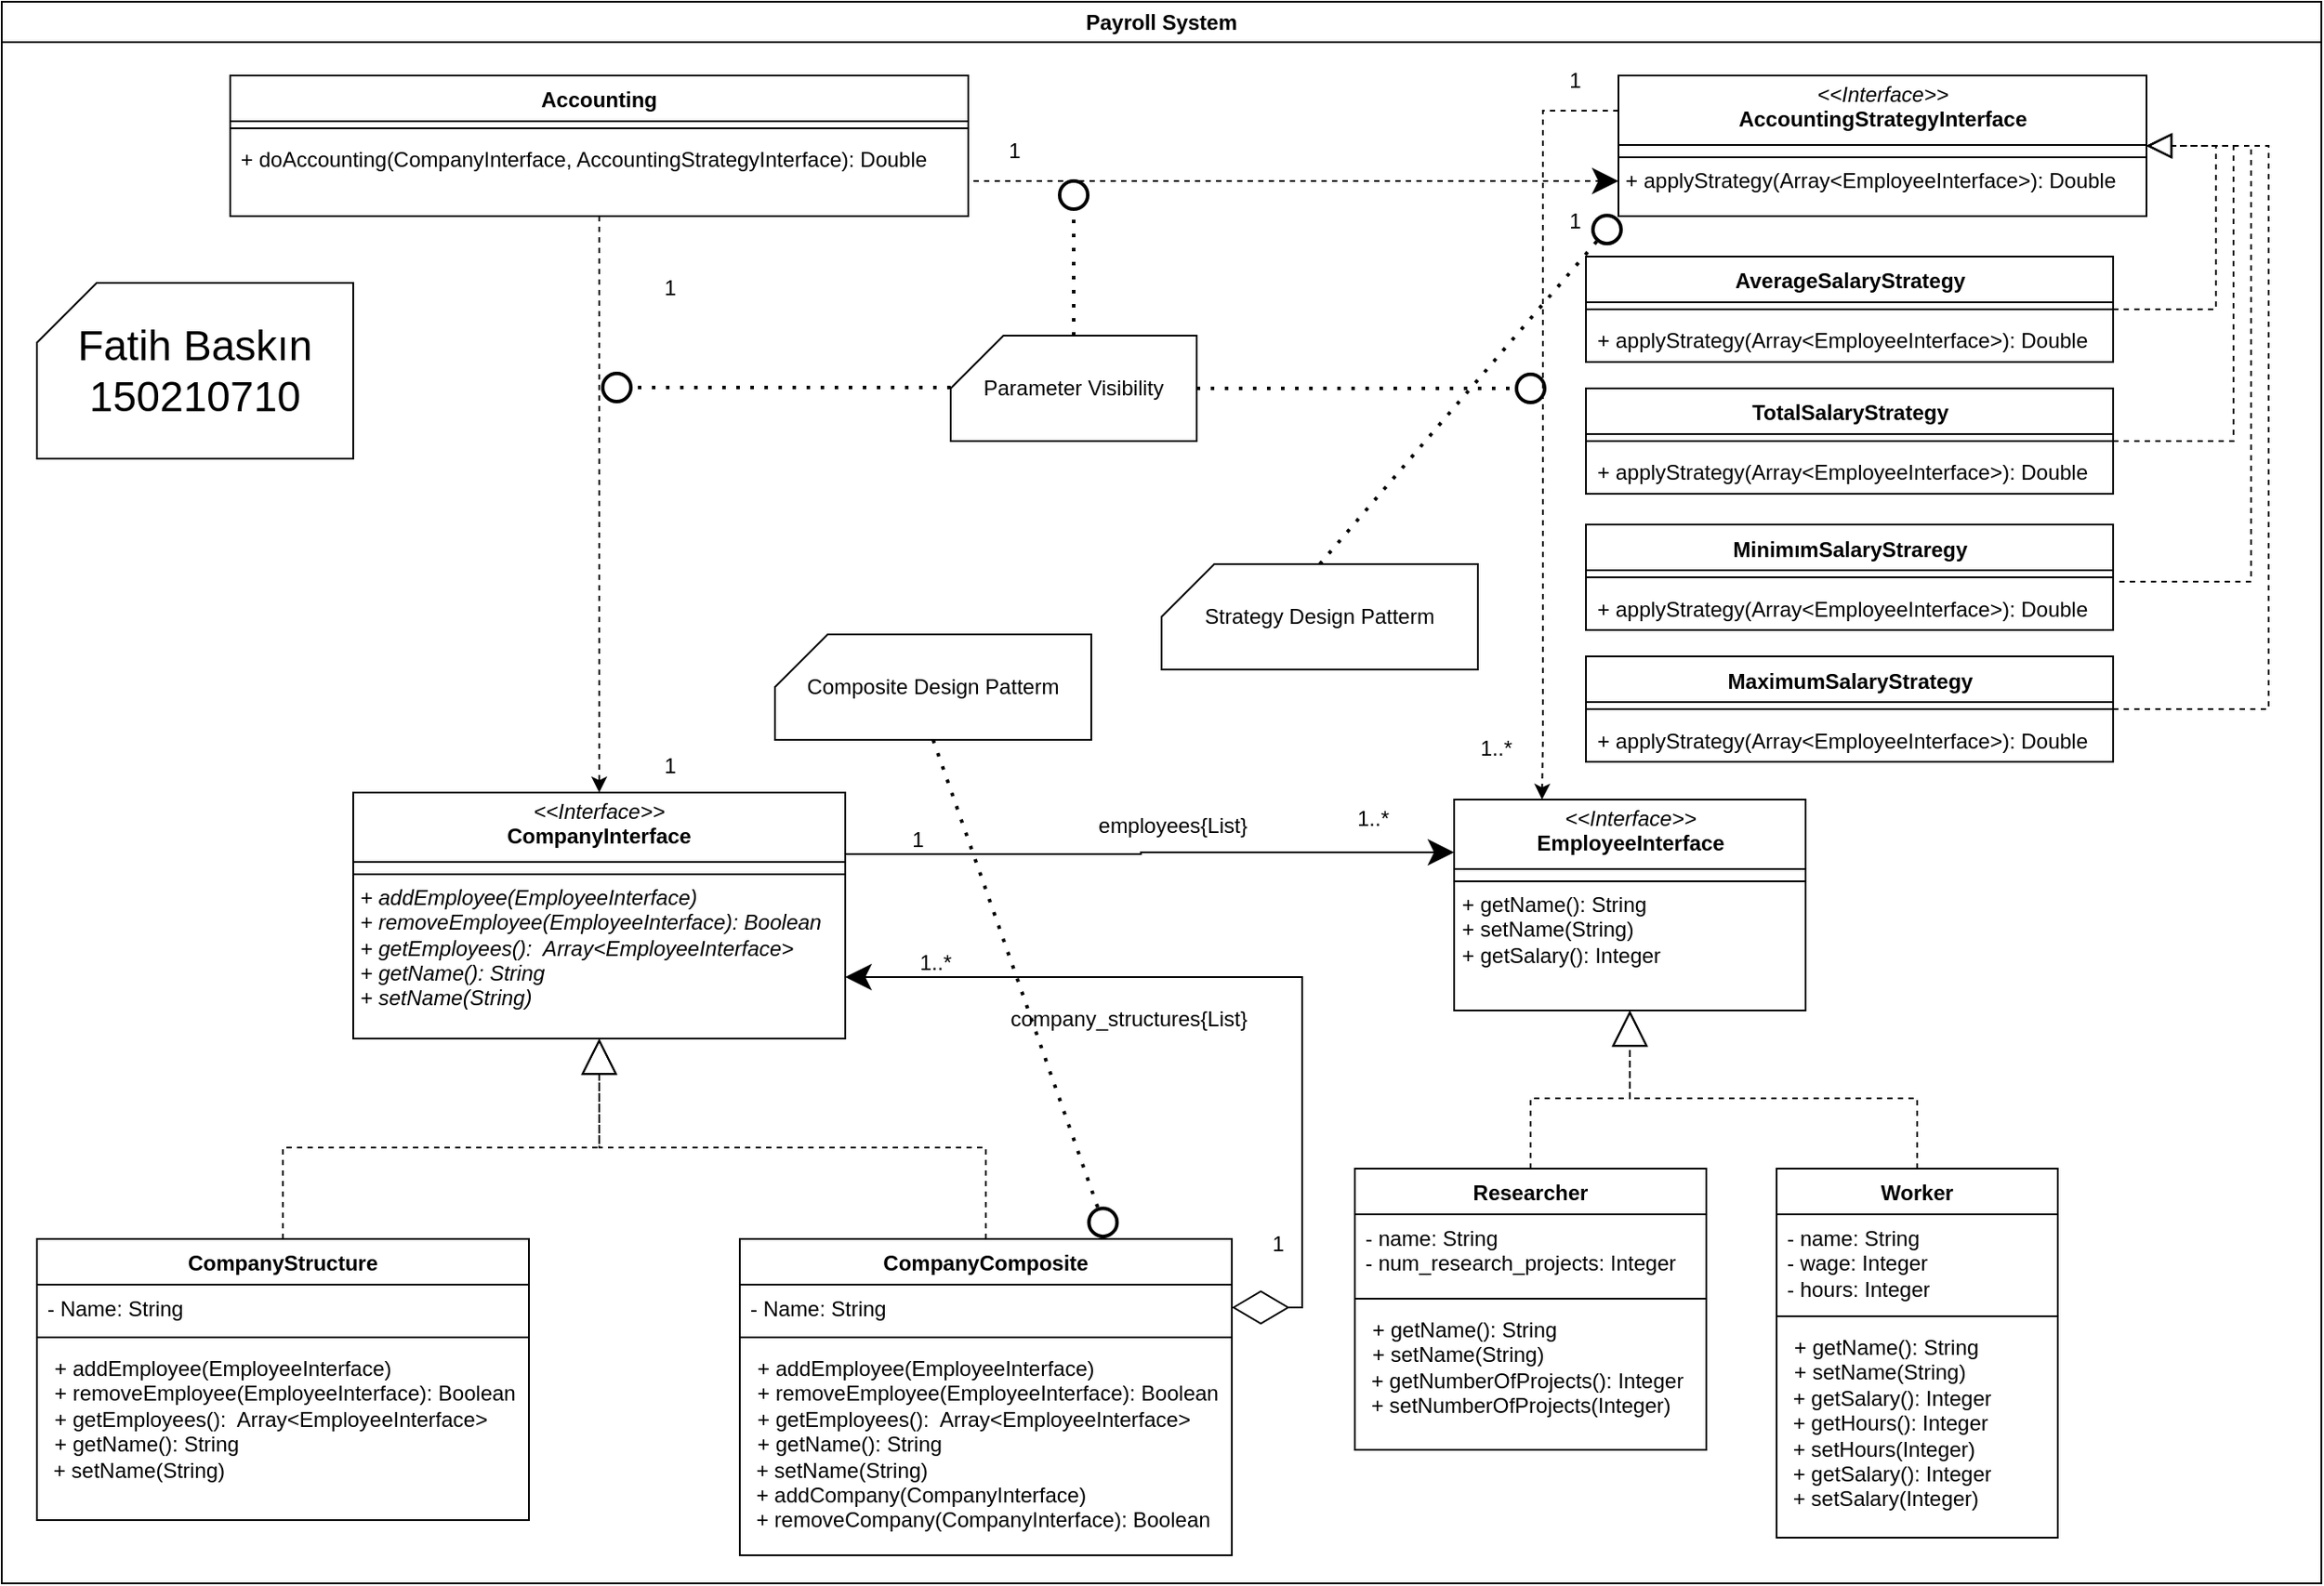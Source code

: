 <mxfile version="24.4.4" type="google">
  <diagram name="Sayfa -1" id="4K7TeuvcbCnwFAYkKFgJ">
    <mxGraphModel grid="1" page="1" gridSize="10" guides="1" tooltips="1" connect="1" arrows="1" fold="1" pageScale="1" pageWidth="827" pageHeight="1169" math="0" shadow="0">
      <root>
        <mxCell id="0" />
        <mxCell id="1" parent="0" />
        <mxCell id="CI_QqTWLjoRGF37UJHZO-28" style="edgeStyle=orthogonalEdgeStyle;rounded=0;orthogonalLoop=1;jettySize=auto;html=1;exitX=1;exitY=0.25;exitDx=0;exitDy=0;entryX=0;entryY=0.25;entryDx=0;entryDy=0;endSize=12;" edge="1" parent="1" source="CI_QqTWLjoRGF37UJHZO-1" target="CI_QqTWLjoRGF37UJHZO-18">
          <mxGeometry relative="1" as="geometry" />
        </mxCell>
        <mxCell id="CI_QqTWLjoRGF37UJHZO-1" value="&lt;p style=&quot;margin:0px;margin-top:4px;text-align:center;&quot;&gt;&lt;i&gt;&amp;lt;&amp;lt;Interface&amp;gt;&amp;gt;&lt;/i&gt;&lt;br&gt;&lt;b&gt;CompanyInterface&lt;/b&gt;&lt;/p&gt;&lt;hr size=&quot;1&quot; style=&quot;border-style:solid;&quot;&gt;&lt;hr size=&quot;1&quot; style=&quot;border-style:solid;&quot;&gt;&lt;p style=&quot;margin:0px;margin-left:4px;&quot;&gt;&lt;i&gt;+ addEmployee(EmployeeInterface)&lt;/i&gt;&lt;/p&gt;&lt;p style=&quot;margin:0px;margin-left:4px;&quot;&gt;&lt;i&gt;+ removeEmployee(EmployeeInterface): Boolean&lt;br&gt;&lt;/i&gt;&lt;/p&gt;&lt;p style=&quot;margin:0px;margin-left:4px;&quot;&gt;&lt;i&gt;+ getEmployees():&amp;nbsp; Array&amp;lt;EmployeeInterface&amp;gt;&lt;/i&gt;&lt;/p&gt;&lt;p style=&quot;margin:0px;margin-left:4px;&quot;&gt;&lt;i&gt;+ getName(): String&lt;/i&gt;&lt;/p&gt;&lt;p style=&quot;margin:0px;margin-left:4px;&quot;&gt;&lt;i&gt;+ setName(String)&lt;/i&gt;&lt;br&gt;&lt;/p&gt;" style="verticalAlign=top;align=left;overflow=fill;html=1;whiteSpace=wrap;" vertex="1" parent="1">
          <mxGeometry x="220" y="830" width="280" height="140" as="geometry" />
        </mxCell>
        <mxCell id="CI_QqTWLjoRGF37UJHZO-13" style="edgeStyle=orthogonalEdgeStyle;rounded=0;orthogonalLoop=1;jettySize=auto;html=1;exitX=0.5;exitY=0;exitDx=0;exitDy=0;entryX=0.5;entryY=1;entryDx=0;entryDy=0;endSize=18;endArrow=block;endFill=0;dashed=1;" edge="1" parent="1" source="CI_QqTWLjoRGF37UJHZO-3" target="CI_QqTWLjoRGF37UJHZO-1">
          <mxGeometry relative="1" as="geometry" />
        </mxCell>
        <mxCell id="CI_QqTWLjoRGF37UJHZO-3" value="CompanyStructure" style="swimlane;fontStyle=1;align=center;verticalAlign=top;childLayout=stackLayout;horizontal=1;startSize=26;horizontalStack=0;resizeParent=1;resizeParentMax=0;resizeLast=0;collapsible=1;marginBottom=0;whiteSpace=wrap;html=1;" vertex="1" parent="1">
          <mxGeometry x="40" y="1084" width="280" height="160" as="geometry" />
        </mxCell>
        <mxCell id="CI_QqTWLjoRGF37UJHZO-4" value="&lt;div&gt;- Name: String&lt;br&gt;&lt;/div&gt;" style="text;strokeColor=none;fillColor=none;align=left;verticalAlign=top;spacingLeft=4;spacingRight=4;overflow=hidden;rotatable=0;points=[[0,0.5],[1,0.5]];portConstraint=eastwest;whiteSpace=wrap;html=1;" vertex="1" parent="CI_QqTWLjoRGF37UJHZO-3">
          <mxGeometry y="26" width="280" height="26" as="geometry" />
        </mxCell>
        <mxCell id="CI_QqTWLjoRGF37UJHZO-5" value="" style="line;strokeWidth=1;fillColor=none;align=left;verticalAlign=middle;spacingTop=-1;spacingLeft=3;spacingRight=3;rotatable=0;labelPosition=right;points=[];portConstraint=eastwest;strokeColor=inherit;" vertex="1" parent="CI_QqTWLjoRGF37UJHZO-3">
          <mxGeometry y="52" width="280" height="8" as="geometry" />
        </mxCell>
        <mxCell id="CI_QqTWLjoRGF37UJHZO-6" value="&lt;p style=&quot;margin:0px;margin-left:4px;&quot;&gt;+ addEmployee(EmployeeInterface)&lt;/p&gt;&lt;p style=&quot;margin:0px;margin-left:4px;&quot;&gt;+ removeEmployee(EmployeeInterface): Boolean&lt;br&gt;&lt;/p&gt;&lt;p style=&quot;margin:0px;margin-left:4px;&quot;&gt;+ getEmployees():&amp;nbsp; Array&amp;lt;EmployeeInterface&amp;gt;&lt;/p&gt;&lt;p style=&quot;margin:0px;margin-left:4px;&quot;&gt;+ getName(): String&lt;/p&gt;&amp;nbsp;+ setName(String)" style="text;strokeColor=none;fillColor=none;align=left;verticalAlign=top;spacingLeft=4;spacingRight=4;overflow=hidden;rotatable=0;points=[[0,0.5],[1,0.5]];portConstraint=eastwest;whiteSpace=wrap;html=1;" vertex="1" parent="CI_QqTWLjoRGF37UJHZO-3">
          <mxGeometry y="60" width="280" height="100" as="geometry" />
        </mxCell>
        <mxCell id="CI_QqTWLjoRGF37UJHZO-12" style="edgeStyle=orthogonalEdgeStyle;rounded=0;orthogonalLoop=1;jettySize=auto;html=1;exitX=0.5;exitY=0;exitDx=0;exitDy=0;endSize=18;endArrow=block;endFill=0;dashed=1;" edge="1" parent="1" source="CI_QqTWLjoRGF37UJHZO-7" target="CI_QqTWLjoRGF37UJHZO-1">
          <mxGeometry relative="1" as="geometry" />
        </mxCell>
        <mxCell id="CI_QqTWLjoRGF37UJHZO-7" value="CompanyComposite" style="swimlane;fontStyle=1;align=center;verticalAlign=top;childLayout=stackLayout;horizontal=1;startSize=26;horizontalStack=0;resizeParent=1;resizeParentMax=0;resizeLast=0;collapsible=1;marginBottom=0;whiteSpace=wrap;html=1;" vertex="1" parent="1">
          <mxGeometry x="440" y="1084" width="280" height="180" as="geometry" />
        </mxCell>
        <mxCell id="CI_QqTWLjoRGF37UJHZO-8" value="&lt;div&gt;- Name: String&lt;br&gt;&lt;/div&gt;" style="text;strokeColor=none;fillColor=none;align=left;verticalAlign=top;spacingLeft=4;spacingRight=4;overflow=hidden;rotatable=0;points=[[0,0.5],[1,0.5]];portConstraint=eastwest;whiteSpace=wrap;html=1;" vertex="1" parent="CI_QqTWLjoRGF37UJHZO-7">
          <mxGeometry y="26" width="280" height="26" as="geometry" />
        </mxCell>
        <mxCell id="CI_QqTWLjoRGF37UJHZO-9" value="" style="line;strokeWidth=1;fillColor=none;align=left;verticalAlign=middle;spacingTop=-1;spacingLeft=3;spacingRight=3;rotatable=0;labelPosition=right;points=[];portConstraint=eastwest;strokeColor=inherit;" vertex="1" parent="CI_QqTWLjoRGF37UJHZO-7">
          <mxGeometry y="52" width="280" height="8" as="geometry" />
        </mxCell>
        <mxCell id="CI_QqTWLjoRGF37UJHZO-10" value="&lt;p style=&quot;margin:0px;margin-left:4px;&quot;&gt;+ addEmployee(EmployeeInterface)&lt;/p&gt;&lt;p style=&quot;margin:0px;margin-left:4px;&quot;&gt;+ removeEmployee(EmployeeInterface): Boolean&lt;br&gt;&lt;/p&gt;&lt;p style=&quot;margin:0px;margin-left:4px;&quot;&gt;+ getEmployees():&amp;nbsp; Array&amp;lt;EmployeeInterface&amp;gt;&lt;/p&gt;&lt;p style=&quot;margin:0px;margin-left:4px;&quot;&gt;+ getName(): String&lt;/p&gt;&lt;div&gt;&amp;nbsp;+ setName(String)&lt;/div&gt;&lt;div&gt;&amp;nbsp;+ addCompany(CompanyInterface)&lt;/div&gt;&lt;div&gt;&amp;nbsp;+ removeCompany(CompanyInterface): Boolean&lt;br&gt;&lt;/div&gt;" style="text;strokeColor=none;fillColor=none;align=left;verticalAlign=top;spacingLeft=4;spacingRight=4;overflow=hidden;rotatable=0;points=[[0,0.5],[1,0.5]];portConstraint=eastwest;whiteSpace=wrap;html=1;" vertex="1" parent="CI_QqTWLjoRGF37UJHZO-7">
          <mxGeometry y="60" width="280" height="120" as="geometry" />
        </mxCell>
        <mxCell id="CI_QqTWLjoRGF37UJHZO-14" style="edgeStyle=orthogonalEdgeStyle;rounded=0;orthogonalLoop=1;jettySize=auto;html=1;exitX=1;exitY=0.5;exitDx=0;exitDy=0;entryX=1;entryY=0.75;entryDx=0;entryDy=0;startArrow=diamondThin;startFill=0;startSize=30;strokeWidth=1;endSize=12;" edge="1" parent="1" source="CI_QqTWLjoRGF37UJHZO-8" target="CI_QqTWLjoRGF37UJHZO-1">
          <mxGeometry relative="1" as="geometry" />
        </mxCell>
        <mxCell id="CI_QqTWLjoRGF37UJHZO-15" value="1..*" style="text;html=1;align=center;verticalAlign=middle;resizable=0;points=[];autosize=1;strokeColor=none;fillColor=none;" vertex="1" parent="1">
          <mxGeometry x="531" y="912" width="40" height="30" as="geometry" />
        </mxCell>
        <mxCell id="CI_QqTWLjoRGF37UJHZO-16" value="company_structures{List}" style="text;html=1;align=center;verticalAlign=middle;resizable=0;points=[];autosize=1;strokeColor=none;fillColor=none;" vertex="1" parent="1">
          <mxGeometry x="581" y="944" width="160" height="30" as="geometry" />
        </mxCell>
        <mxCell id="CI_QqTWLjoRGF37UJHZO-18" value="&lt;p style=&quot;margin:0px;margin-top:4px;text-align:center;&quot;&gt;&lt;i&gt;&amp;lt;&amp;lt;Interface&amp;gt;&amp;gt;&lt;/i&gt;&lt;br&gt;&lt;b&gt;EmployeeInterface&lt;/b&gt;&lt;/p&gt;&lt;hr size=&quot;1&quot; style=&quot;border-style:solid;&quot;&gt;&lt;hr size=&quot;1&quot; style=&quot;border-style:solid;&quot;&gt;&lt;p style=&quot;margin:0px;margin-left:4px;&quot;&gt;+ getName(): String&lt;/p&gt;&lt;p style=&quot;margin:0px;margin-left:4px;&quot;&gt;+ setName(String)&lt;/p&gt;&lt;p style=&quot;margin:0px;margin-left:4px;&quot;&gt;+ getSalary(): Integer&lt;br&gt;&lt;/p&gt;" style="verticalAlign=top;align=left;overflow=fill;html=1;whiteSpace=wrap;" vertex="1" parent="1">
          <mxGeometry x="846.5" y="834" width="200" height="120" as="geometry" />
        </mxCell>
        <mxCell id="CI_QqTWLjoRGF37UJHZO-32" style="edgeStyle=orthogonalEdgeStyle;rounded=0;orthogonalLoop=1;jettySize=auto;html=1;exitX=0.5;exitY=0;exitDx=0;exitDy=0;entryX=0.5;entryY=1;entryDx=0;entryDy=0;endArrow=block;endFill=0;endSize=18;dashed=1;" edge="1" parent="1" source="CI_QqTWLjoRGF37UJHZO-20" target="CI_QqTWLjoRGF37UJHZO-18">
          <mxGeometry relative="1" as="geometry" />
        </mxCell>
        <mxCell id="CI_QqTWLjoRGF37UJHZO-20" value="Worker" style="swimlane;fontStyle=1;align=center;verticalAlign=top;childLayout=stackLayout;horizontal=1;startSize=26;horizontalStack=0;resizeParent=1;resizeParentMax=0;resizeLast=0;collapsible=1;marginBottom=0;whiteSpace=wrap;html=1;" vertex="1" parent="1">
          <mxGeometry x="1030" y="1044" width="160" height="210" as="geometry" />
        </mxCell>
        <mxCell id="CI_QqTWLjoRGF37UJHZO-21" value="&lt;div&gt;- name: String&lt;/div&gt;&lt;div&gt;- wage: Integer&lt;/div&gt;&lt;div&gt;- hours: Integer&lt;br&gt;&lt;/div&gt;" style="text;strokeColor=none;fillColor=none;align=left;verticalAlign=top;spacingLeft=4;spacingRight=4;overflow=hidden;rotatable=0;points=[[0,0.5],[1,0.5]];portConstraint=eastwest;whiteSpace=wrap;html=1;" vertex="1" parent="CI_QqTWLjoRGF37UJHZO-20">
          <mxGeometry y="26" width="160" height="54" as="geometry" />
        </mxCell>
        <mxCell id="CI_QqTWLjoRGF37UJHZO-22" value="" style="line;strokeWidth=1;fillColor=none;align=left;verticalAlign=middle;spacingTop=-1;spacingLeft=3;spacingRight=3;rotatable=0;labelPosition=right;points=[];portConstraint=eastwest;strokeColor=inherit;" vertex="1" parent="CI_QqTWLjoRGF37UJHZO-20">
          <mxGeometry y="80" width="160" height="8" as="geometry" />
        </mxCell>
        <mxCell id="CI_QqTWLjoRGF37UJHZO-23" value="&lt;p style=&quot;margin:0px;margin-left:4px;&quot;&gt;+ getName(): String&lt;/p&gt;&lt;p style=&quot;margin:0px;margin-left:4px;&quot;&gt;+ setName(String)&lt;/p&gt;&lt;div&gt;&amp;nbsp;+ getSalary(): Integer&lt;/div&gt;&lt;div&gt;&amp;nbsp;+ getHours(): Integer&lt;/div&gt;&lt;div&gt;&amp;nbsp;+ setHours(Integer)&lt;/div&gt;&lt;div&gt;&amp;nbsp;+ getSalary(): Integer&lt;/div&gt;&lt;div&gt;&amp;nbsp;+ setSalary(Integer)&lt;br&gt;&lt;/div&gt;" style="text;strokeColor=none;fillColor=none;align=left;verticalAlign=top;spacingLeft=4;spacingRight=4;overflow=hidden;rotatable=0;points=[[0,0.5],[1,0.5]];portConstraint=eastwest;whiteSpace=wrap;html=1;" vertex="1" parent="CI_QqTWLjoRGF37UJHZO-20">
          <mxGeometry y="88" width="160" height="122" as="geometry" />
        </mxCell>
        <mxCell id="CI_QqTWLjoRGF37UJHZO-31" style="edgeStyle=orthogonalEdgeStyle;rounded=0;orthogonalLoop=1;jettySize=auto;html=1;exitX=0.5;exitY=0;exitDx=0;exitDy=0;endArrow=block;endFill=0;endSize=18;dashed=1;" edge="1" parent="1" source="CI_QqTWLjoRGF37UJHZO-24" target="CI_QqTWLjoRGF37UJHZO-18">
          <mxGeometry relative="1" as="geometry" />
        </mxCell>
        <mxCell id="CI_QqTWLjoRGF37UJHZO-24" value="Researcher" style="swimlane;fontStyle=1;align=center;verticalAlign=top;childLayout=stackLayout;horizontal=1;startSize=26;horizontalStack=0;resizeParent=1;resizeParentMax=0;resizeLast=0;collapsible=1;marginBottom=0;whiteSpace=wrap;html=1;" vertex="1" parent="1">
          <mxGeometry x="790" y="1044" width="200" height="160" as="geometry" />
        </mxCell>
        <mxCell id="CI_QqTWLjoRGF37UJHZO-25" value="&lt;div&gt;- name: String&lt;/div&gt;&lt;div&gt;- num_research_projects: Integer&lt;br&gt;&lt;/div&gt;" style="text;strokeColor=none;fillColor=none;align=left;verticalAlign=top;spacingLeft=4;spacingRight=4;overflow=hidden;rotatable=0;points=[[0,0.5],[1,0.5]];portConstraint=eastwest;whiteSpace=wrap;html=1;" vertex="1" parent="CI_QqTWLjoRGF37UJHZO-24">
          <mxGeometry y="26" width="200" height="44" as="geometry" />
        </mxCell>
        <mxCell id="CI_QqTWLjoRGF37UJHZO-26" value="" style="line;strokeWidth=1;fillColor=none;align=left;verticalAlign=middle;spacingTop=-1;spacingLeft=3;spacingRight=3;rotatable=0;labelPosition=right;points=[];portConstraint=eastwest;strokeColor=inherit;" vertex="1" parent="CI_QqTWLjoRGF37UJHZO-24">
          <mxGeometry y="70" width="200" height="8" as="geometry" />
        </mxCell>
        <mxCell id="CI_QqTWLjoRGF37UJHZO-27" value="&lt;p style=&quot;margin:0px;margin-left:4px;&quot;&gt;+ getName(): String&lt;/p&gt;&lt;p style=&quot;margin:0px;margin-left:4px;&quot;&gt;+ setName(String)&lt;/p&gt;&lt;div&gt;&amp;nbsp;+ getNumberOfProjects(): Integer&lt;/div&gt;&lt;div&gt;&amp;nbsp;+ setNumberOfProjects(Integer)&lt;br&gt;&lt;/div&gt;" style="text;strokeColor=none;fillColor=none;align=left;verticalAlign=top;spacingLeft=4;spacingRight=4;overflow=hidden;rotatable=0;points=[[0,0.5],[1,0.5]];portConstraint=eastwest;whiteSpace=wrap;html=1;" vertex="1" parent="CI_QqTWLjoRGF37UJHZO-24">
          <mxGeometry y="78" width="200" height="82" as="geometry" />
        </mxCell>
        <mxCell id="CI_QqTWLjoRGF37UJHZO-29" value="1..*" style="text;html=1;align=center;verticalAlign=middle;resizable=0;points=[];autosize=1;strokeColor=none;fillColor=none;" vertex="1" parent="1">
          <mxGeometry x="780" y="830" width="40" height="30" as="geometry" />
        </mxCell>
        <mxCell id="CI_QqTWLjoRGF37UJHZO-30" value="1" style="text;html=1;align=center;verticalAlign=middle;resizable=0;points=[];autosize=1;strokeColor=none;fillColor=none;" vertex="1" parent="1">
          <mxGeometry x="526" y="842" width="30" height="30" as="geometry" />
        </mxCell>
        <mxCell id="CI_QqTWLjoRGF37UJHZO-43" style="edgeStyle=orthogonalEdgeStyle;rounded=0;orthogonalLoop=1;jettySize=auto;html=1;exitX=0;exitY=0.25;exitDx=0;exitDy=0;entryX=0.25;entryY=0;entryDx=0;entryDy=0;dashed=1;" edge="1" parent="1" source="CI_QqTWLjoRGF37UJHZO-33" target="CI_QqTWLjoRGF37UJHZO-18">
          <mxGeometry relative="1" as="geometry">
            <Array as="points">
              <mxPoint x="897" y="442" />
              <mxPoint x="897" y="800" />
            </Array>
          </mxGeometry>
        </mxCell>
        <mxCell id="CI_QqTWLjoRGF37UJHZO-33" value="&lt;p style=&quot;margin:0px;margin-top:4px;text-align:center;&quot;&gt;&lt;i&gt;&amp;lt;&amp;lt;Interface&amp;gt;&amp;gt;&lt;/i&gt;&lt;br&gt;&lt;b&gt;AccountingStrategyInterface&lt;/b&gt;&lt;/p&gt;&lt;hr size=&quot;1&quot; style=&quot;border-style:solid;&quot;&gt;&lt;hr size=&quot;1&quot; style=&quot;border-style:solid;&quot;&gt;&lt;p style=&quot;margin:0px;margin-left:4px;&quot;&gt;+ applyStrategy(Array&amp;lt;EmployeeInterface&amp;gt;): Double&lt;br&gt;&lt;/p&gt;" style="verticalAlign=top;align=left;overflow=fill;html=1;whiteSpace=wrap;" vertex="1" parent="1">
          <mxGeometry x="940" y="422" width="300.5" height="80" as="geometry" />
        </mxCell>
        <mxCell id="QyA1cuE5V23HtpEXrZg9-12" style="edgeStyle=orthogonalEdgeStyle;rounded=0;orthogonalLoop=1;jettySize=auto;html=1;exitX=1;exitY=0.5;exitDx=0;exitDy=0;entryX=1;entryY=0.5;entryDx=0;entryDy=0;endArrow=block;endFill=0;endSize=12;dashed=1;" edge="1" parent="1" source="CI_QqTWLjoRGF37UJHZO-34" target="CI_QqTWLjoRGF37UJHZO-33">
          <mxGeometry relative="1" as="geometry">
            <Array as="points">
              <mxPoint x="1280" y="555" />
              <mxPoint x="1280" y="462" />
            </Array>
          </mxGeometry>
        </mxCell>
        <mxCell id="CI_QqTWLjoRGF37UJHZO-34" value="AverageSalaryStrategy" style="swimlane;fontStyle=1;align=center;verticalAlign=top;childLayout=stackLayout;horizontal=1;startSize=26;horizontalStack=0;resizeParent=1;resizeParentMax=0;resizeLast=0;collapsible=1;marginBottom=0;whiteSpace=wrap;html=1;" vertex="1" parent="1">
          <mxGeometry x="921.5" y="525" width="300" height="60" as="geometry" />
        </mxCell>
        <mxCell id="CI_QqTWLjoRGF37UJHZO-36" value="" style="line;strokeWidth=1;fillColor=none;align=left;verticalAlign=middle;spacingTop=-1;spacingLeft=3;spacingRight=3;rotatable=0;labelPosition=right;points=[];portConstraint=eastwest;strokeColor=inherit;" vertex="1" parent="CI_QqTWLjoRGF37UJHZO-34">
          <mxGeometry y="26" width="300" height="8" as="geometry" />
        </mxCell>
        <mxCell id="CI_QqTWLjoRGF37UJHZO-37" value="+ applyStrategy(Array&amp;lt;EmployeeInterface&amp;gt;): Double" style="text;strokeColor=none;fillColor=none;align=left;verticalAlign=top;spacingLeft=4;spacingRight=4;overflow=hidden;rotatable=0;points=[[0,0.5],[1,0.5]];portConstraint=eastwest;whiteSpace=wrap;html=1;" vertex="1" parent="CI_QqTWLjoRGF37UJHZO-34">
          <mxGeometry y="34" width="300" height="26" as="geometry" />
        </mxCell>
        <mxCell id="CI_QqTWLjoRGF37UJHZO-38" value="TotalSalaryStrategy" style="swimlane;fontStyle=1;align=center;verticalAlign=top;childLayout=stackLayout;horizontal=1;startSize=26;horizontalStack=0;resizeParent=1;resizeParentMax=0;resizeLast=0;collapsible=1;marginBottom=0;whiteSpace=wrap;html=1;" vertex="1" parent="1">
          <mxGeometry x="921.5" y="600" width="300" height="60" as="geometry" />
        </mxCell>
        <mxCell id="CI_QqTWLjoRGF37UJHZO-39" value="" style="line;strokeWidth=1;fillColor=none;align=left;verticalAlign=middle;spacingTop=-1;spacingLeft=3;spacingRight=3;rotatable=0;labelPosition=right;points=[];portConstraint=eastwest;strokeColor=inherit;" vertex="1" parent="CI_QqTWLjoRGF37UJHZO-38">
          <mxGeometry y="26" width="300" height="8" as="geometry" />
        </mxCell>
        <mxCell id="CI_QqTWLjoRGF37UJHZO-40" value="+ applyStrategy(Array&amp;lt;EmployeeInterface&amp;gt;): Double" style="text;strokeColor=none;fillColor=none;align=left;verticalAlign=top;spacingLeft=4;spacingRight=4;overflow=hidden;rotatable=0;points=[[0,0.5],[1,0.5]];portConstraint=eastwest;whiteSpace=wrap;html=1;" vertex="1" parent="CI_QqTWLjoRGF37UJHZO-38">
          <mxGeometry y="34" width="300" height="26" as="geometry" />
        </mxCell>
        <mxCell id="CI_QqTWLjoRGF37UJHZO-48" style="edgeStyle=orthogonalEdgeStyle;rounded=0;orthogonalLoop=1;jettySize=auto;html=1;exitX=0.5;exitY=1;exitDx=0;exitDy=0;dashed=1;" edge="1" parent="1" source="CI_QqTWLjoRGF37UJHZO-44" target="CI_QqTWLjoRGF37UJHZO-1">
          <mxGeometry relative="1" as="geometry" />
        </mxCell>
        <mxCell id="CI_QqTWLjoRGF37UJHZO-44" value="Accounting" style="swimlane;fontStyle=1;align=center;verticalAlign=top;childLayout=stackLayout;horizontal=1;startSize=26;horizontalStack=0;resizeParent=1;resizeParentMax=0;resizeLast=0;collapsible=1;marginBottom=0;whiteSpace=wrap;html=1;" vertex="1" parent="1">
          <mxGeometry x="150" y="422" width="420" height="80" as="geometry" />
        </mxCell>
        <mxCell id="CI_QqTWLjoRGF37UJHZO-46" value="" style="line;strokeWidth=1;fillColor=none;align=left;verticalAlign=middle;spacingTop=-1;spacingLeft=3;spacingRight=3;rotatable=0;labelPosition=right;points=[];portConstraint=eastwest;strokeColor=inherit;" vertex="1" parent="CI_QqTWLjoRGF37UJHZO-44">
          <mxGeometry y="26" width="420" height="8" as="geometry" />
        </mxCell>
        <mxCell id="CI_QqTWLjoRGF37UJHZO-47" value="+ doAccounting(CompanyInterface, AccountingStrategyInterface): Double" style="text;strokeColor=none;fillColor=none;align=left;verticalAlign=top;spacingLeft=4;spacingRight=4;overflow=hidden;rotatable=0;points=[[0,0.5],[1,0.5]];portConstraint=eastwest;whiteSpace=wrap;html=1;" vertex="1" parent="CI_QqTWLjoRGF37UJHZO-44">
          <mxGeometry y="34" width="420" height="46" as="geometry" />
        </mxCell>
        <mxCell id="CI_QqTWLjoRGF37UJHZO-49" style="edgeStyle=orthogonalEdgeStyle;rounded=0;orthogonalLoop=1;jettySize=auto;html=1;exitX=1;exitY=0.5;exitDx=0;exitDy=0;entryX=0;entryY=0.75;entryDx=0;entryDy=0;dashed=1;endSize=12;" edge="1" parent="1" source="CI_QqTWLjoRGF37UJHZO-47" target="CI_QqTWLjoRGF37UJHZO-33">
          <mxGeometry relative="1" as="geometry">
            <Array as="points">
              <mxPoint x="570" y="482" />
            </Array>
          </mxGeometry>
        </mxCell>
        <mxCell id="CI_QqTWLjoRGF37UJHZO-50" value="1..*" style="text;html=1;align=center;verticalAlign=middle;resizable=0;points=[];autosize=1;strokeColor=none;fillColor=none;" vertex="1" parent="1">
          <mxGeometry x="850" y="790" width="40" height="30" as="geometry" />
        </mxCell>
        <mxCell id="CI_QqTWLjoRGF37UJHZO-52" value="1" style="text;html=1;align=center;verticalAlign=middle;resizable=0;points=[];autosize=1;strokeColor=none;fillColor=none;" vertex="1" parent="1">
          <mxGeometry x="385" y="800" width="30" height="30" as="geometry" />
        </mxCell>
        <mxCell id="CI_QqTWLjoRGF37UJHZO-53" value="1" style="text;html=1;align=center;verticalAlign=middle;resizable=0;points=[];autosize=1;strokeColor=none;fillColor=none;" vertex="1" parent="1">
          <mxGeometry x="385" y="528" width="30" height="30" as="geometry" />
        </mxCell>
        <mxCell id="CI_QqTWLjoRGF37UJHZO-55" value="1" style="text;html=1;align=center;verticalAlign=middle;resizable=0;points=[];autosize=1;strokeColor=none;fillColor=none;" vertex="1" parent="1">
          <mxGeometry x="581" y="450" width="30" height="30" as="geometry" />
        </mxCell>
        <mxCell id="QyA1cuE5V23HtpEXrZg9-1" value="1" style="text;html=1;align=center;verticalAlign=middle;resizable=0;points=[];autosize=1;strokeColor=none;fillColor=none;" vertex="1" parent="1">
          <mxGeometry x="731" y="1072" width="30" height="30" as="geometry" />
        </mxCell>
        <mxCell id="QyA1cuE5V23HtpEXrZg9-2" value="employees{List}" style="text;html=1;align=center;verticalAlign=middle;resizable=0;points=[];autosize=1;strokeColor=none;fillColor=none;" vertex="1" parent="1">
          <mxGeometry x="631" y="834" width="110" height="30" as="geometry" />
        </mxCell>
        <mxCell id="QyA1cuE5V23HtpEXrZg9-6" value="MinimımSalaryStraregy" style="swimlane;fontStyle=1;align=center;verticalAlign=top;childLayout=stackLayout;horizontal=1;startSize=26;horizontalStack=0;resizeParent=1;resizeParentMax=0;resizeLast=0;collapsible=1;marginBottom=0;whiteSpace=wrap;html=1;" vertex="1" parent="1">
          <mxGeometry x="921.5" y="677.5" width="300" height="60" as="geometry" />
        </mxCell>
        <mxCell id="QyA1cuE5V23HtpEXrZg9-7" value="" style="line;strokeWidth=1;fillColor=none;align=left;verticalAlign=middle;spacingTop=-1;spacingLeft=3;spacingRight=3;rotatable=0;labelPosition=right;points=[];portConstraint=eastwest;strokeColor=inherit;" vertex="1" parent="QyA1cuE5V23HtpEXrZg9-6">
          <mxGeometry y="26" width="300" height="8" as="geometry" />
        </mxCell>
        <mxCell id="QyA1cuE5V23HtpEXrZg9-8" value="+ applyStrategy(Array&amp;lt;EmployeeInterface&amp;gt;): Double" style="text;strokeColor=none;fillColor=none;align=left;verticalAlign=top;spacingLeft=4;spacingRight=4;overflow=hidden;rotatable=0;points=[[0,0.5],[1,0.5]];portConstraint=eastwest;whiteSpace=wrap;html=1;" vertex="1" parent="QyA1cuE5V23HtpEXrZg9-6">
          <mxGeometry y="34" width="300" height="26" as="geometry" />
        </mxCell>
        <mxCell id="QyA1cuE5V23HtpEXrZg9-9" value="MaximumSalaryStrategy" style="swimlane;fontStyle=1;align=center;verticalAlign=top;childLayout=stackLayout;horizontal=1;startSize=26;horizontalStack=0;resizeParent=1;resizeParentMax=0;resizeLast=0;collapsible=1;marginBottom=0;whiteSpace=wrap;html=1;" vertex="1" parent="1">
          <mxGeometry x="921.5" y="752.5" width="300" height="60" as="geometry" />
        </mxCell>
        <mxCell id="QyA1cuE5V23HtpEXrZg9-10" value="" style="line;strokeWidth=1;fillColor=none;align=left;verticalAlign=middle;spacingTop=-1;spacingLeft=3;spacingRight=3;rotatable=0;labelPosition=right;points=[];portConstraint=eastwest;strokeColor=inherit;" vertex="1" parent="QyA1cuE5V23HtpEXrZg9-9">
          <mxGeometry y="26" width="300" height="8" as="geometry" />
        </mxCell>
        <mxCell id="QyA1cuE5V23HtpEXrZg9-11" value="+ applyStrategy(Array&amp;lt;EmployeeInterface&amp;gt;): Double" style="text;strokeColor=none;fillColor=none;align=left;verticalAlign=top;spacingLeft=4;spacingRight=4;overflow=hidden;rotatable=0;points=[[0,0.5],[1,0.5]];portConstraint=eastwest;whiteSpace=wrap;html=1;" vertex="1" parent="QyA1cuE5V23HtpEXrZg9-9">
          <mxGeometry y="34" width="300" height="26" as="geometry" />
        </mxCell>
        <mxCell id="QyA1cuE5V23HtpEXrZg9-13" style="edgeStyle=orthogonalEdgeStyle;rounded=0;orthogonalLoop=1;jettySize=auto;html=1;exitX=1;exitY=0.5;exitDx=0;exitDy=0;entryX=1;entryY=0.5;entryDx=0;entryDy=0;endArrow=block;endFill=0;endSize=12;dashed=1;" edge="1" parent="1" source="CI_QqTWLjoRGF37UJHZO-38" target="CI_QqTWLjoRGF37UJHZO-33">
          <mxGeometry relative="1" as="geometry">
            <mxPoint x="1254.5" y="573" as="sourcePoint" />
            <mxPoint x="1287.5" y="480" as="targetPoint" />
            <Array as="points">
              <mxPoint x="1290" y="630" />
              <mxPoint x="1290" y="462" />
            </Array>
          </mxGeometry>
        </mxCell>
        <mxCell id="QyA1cuE5V23HtpEXrZg9-14" style="edgeStyle=orthogonalEdgeStyle;rounded=0;orthogonalLoop=1;jettySize=auto;html=1;exitX=1;exitY=0.5;exitDx=0;exitDy=0;entryX=1;entryY=0.5;entryDx=0;entryDy=0;endArrow=block;endFill=0;endSize=12;dashed=1;" edge="1" parent="1" source="QyA1cuE5V23HtpEXrZg9-6" target="CI_QqTWLjoRGF37UJHZO-33">
          <mxGeometry relative="1" as="geometry">
            <mxPoint x="1320" y="595" as="sourcePoint" />
            <mxPoint x="1353" y="502" as="targetPoint" />
            <Array as="points">
              <mxPoint x="1222" y="710" />
              <mxPoint x="1300" y="710" />
              <mxPoint x="1300" y="462" />
            </Array>
          </mxGeometry>
        </mxCell>
        <mxCell id="QyA1cuE5V23HtpEXrZg9-15" style="edgeStyle=orthogonalEdgeStyle;rounded=0;orthogonalLoop=1;jettySize=auto;html=1;exitX=1;exitY=0.5;exitDx=0;exitDy=0;entryX=1;entryY=0.5;entryDx=0;entryDy=0;endArrow=block;endFill=0;endSize=12;dashed=1;" edge="1" parent="1" source="QyA1cuE5V23HtpEXrZg9-9" target="CI_QqTWLjoRGF37UJHZO-33">
          <mxGeometry relative="1" as="geometry">
            <mxPoint x="1300" y="783" as="sourcePoint" />
            <mxPoint x="1333" y="690" as="targetPoint" />
            <Array as="points">
              <mxPoint x="1310" y="783" />
              <mxPoint x="1310" y="462" />
            </Array>
          </mxGeometry>
        </mxCell>
        <mxCell id="QyA1cuE5V23HtpEXrZg9-18" value="" style="endArrow=circle;dashed=1;html=1;dashPattern=1 3;strokeWidth=2;rounded=0;endFill=0;startArrow=none;startFill=0;targetPerimeterSpacing=0;sourcePerimeterSpacing=0;endSize=6;exitX=0.5;exitY=0;exitDx=0;exitDy=0;exitPerimeter=0;" edge="1" parent="1" source="SvdenFysVi3e6LGzRsrv-1">
          <mxGeometry width="50" height="50" relative="1" as="geometry">
            <mxPoint x="630" y="560" as="sourcePoint" />
            <mxPoint x="630" y="480" as="targetPoint" />
          </mxGeometry>
        </mxCell>
        <mxCell id="QyA1cuE5V23HtpEXrZg9-19" value="" style="endArrow=circle;dashed=1;html=1;dashPattern=1 3;strokeWidth=2;rounded=0;endFill=0;startArrow=none;startFill=0;targetPerimeterSpacing=0;sourcePerimeterSpacing=0;endSize=6;exitX=1;exitY=0.5;exitDx=0;exitDy=0;exitPerimeter=0;" edge="1" parent="1" source="SvdenFysVi3e6LGzRsrv-1">
          <mxGeometry width="50" height="50" relative="1" as="geometry">
            <mxPoint x="700" y="599.5" as="sourcePoint" />
            <mxPoint x="900" y="600" as="targetPoint" />
          </mxGeometry>
        </mxCell>
        <mxCell id="QyA1cuE5V23HtpEXrZg9-20" value="Payroll System" style="swimlane;whiteSpace=wrap;html=1;" vertex="1" parent="1">
          <mxGeometry x="20" y="380" width="1320" height="900" as="geometry" />
        </mxCell>
        <mxCell id="QyA1cuE5V23HtpEXrZg9-21" value="&lt;div style=&quot;font-size: 24px;&quot;&gt;Fatih Baskın&lt;/div&gt;&lt;div style=&quot;font-size: 24px;&quot;&gt;150210710&lt;br style=&quot;font-size: 24px;&quot;&gt;&lt;/div&gt;" style="shape=card;whiteSpace=wrap;html=1;fontSize=24;size=34;" vertex="1" parent="QyA1cuE5V23HtpEXrZg9-20">
          <mxGeometry x="20" y="160" width="180" height="100" as="geometry" />
        </mxCell>
        <mxCell id="CI_QqTWLjoRGF37UJHZO-51" value="1" style="text;html=1;align=center;verticalAlign=middle;resizable=0;points=[];autosize=1;strokeColor=none;fillColor=none;" vertex="1" parent="QyA1cuE5V23HtpEXrZg9-20">
          <mxGeometry x="880" y="30" width="30" height="30" as="geometry" />
        </mxCell>
        <mxCell id="CI_QqTWLjoRGF37UJHZO-54" value="1" style="text;html=1;align=center;verticalAlign=middle;resizable=0;points=[];autosize=1;strokeColor=none;fillColor=none;" vertex="1" parent="QyA1cuE5V23HtpEXrZg9-20">
          <mxGeometry x="880" y="110" width="30" height="30" as="geometry" />
        </mxCell>
        <mxCell id="SvdenFysVi3e6LGzRsrv-1" value="Parameter Visibility" style="shape=card;whiteSpace=wrap;html=1;rotation=0;" vertex="1" parent="QyA1cuE5V23HtpEXrZg9-20">
          <mxGeometry x="540" y="190" width="140" height="60" as="geometry" />
        </mxCell>
        <mxCell id="QyA1cuE5V23HtpEXrZg9-17" value="" style="endArrow=circle;dashed=1;html=1;dashPattern=1 3;strokeWidth=2;rounded=0;endFill=0;startArrow=none;startFill=0;targetPerimeterSpacing=0;sourcePerimeterSpacing=0;endSize=6;exitX=0;exitY=0.5;exitDx=0;exitDy=0;exitPerimeter=0;" edge="1" parent="QyA1cuE5V23HtpEXrZg9-20">
          <mxGeometry width="50" height="50" relative="1" as="geometry">
            <mxPoint x="540" y="219.5" as="sourcePoint" />
            <mxPoint x="340" y="219.5" as="targetPoint" />
          </mxGeometry>
        </mxCell>
        <mxCell id="SvdenFysVi3e6LGzRsrv-2" value="Composite Design Patterm" style="shape=card;whiteSpace=wrap;html=1;" vertex="1" parent="QyA1cuE5V23HtpEXrZg9-20">
          <mxGeometry x="440" y="360" width="180" height="60" as="geometry" />
        </mxCell>
        <mxCell id="SvdenFysVi3e6LGzRsrv-4" value="Strategy Design Patterm" style="shape=card;whiteSpace=wrap;html=1;" vertex="1" parent="QyA1cuE5V23HtpEXrZg9-20">
          <mxGeometry x="660" y="320" width="180" height="60" as="geometry" />
        </mxCell>
        <mxCell id="SvdenFysVi3e6LGzRsrv-3" value="" style="endArrow=circle;dashed=1;html=1;dashPattern=1 3;strokeWidth=2;rounded=0;endFill=0;startArrow=none;startFill=0;targetPerimeterSpacing=0;sourcePerimeterSpacing=0;endSize=6;exitX=0.5;exitY=1;exitDx=0;exitDy=0;exitPerimeter=0;entryX=0.75;entryY=0;entryDx=0;entryDy=0;" edge="1" parent="1" source="SvdenFysVi3e6LGzRsrv-2" target="CI_QqTWLjoRGF37UJHZO-7">
          <mxGeometry width="50" height="50" relative="1" as="geometry">
            <mxPoint x="680" y="920" as="sourcePoint" />
            <mxPoint x="480" y="920" as="targetPoint" />
          </mxGeometry>
        </mxCell>
        <mxCell id="SvdenFysVi3e6LGzRsrv-5" value="" style="endArrow=circle;dashed=1;html=1;dashPattern=1 3;strokeWidth=2;rounded=0;endFill=0;startArrow=none;startFill=0;targetPerimeterSpacing=0;sourcePerimeterSpacing=0;endSize=6;exitX=0.5;exitY=0;exitDx=0;exitDy=0;exitPerimeter=0;entryX=0;entryY=1;entryDx=0;entryDy=0;" edge="1" parent="1" source="SvdenFysVi3e6LGzRsrv-4" target="CI_QqTWLjoRGF37UJHZO-33">
          <mxGeometry width="50" height="50" relative="1" as="geometry">
            <mxPoint x="560" y="810" as="sourcePoint" />
            <mxPoint x="660" y="1094" as="targetPoint" />
          </mxGeometry>
        </mxCell>
      </root>
    </mxGraphModel>
  </diagram>
</mxfile>
